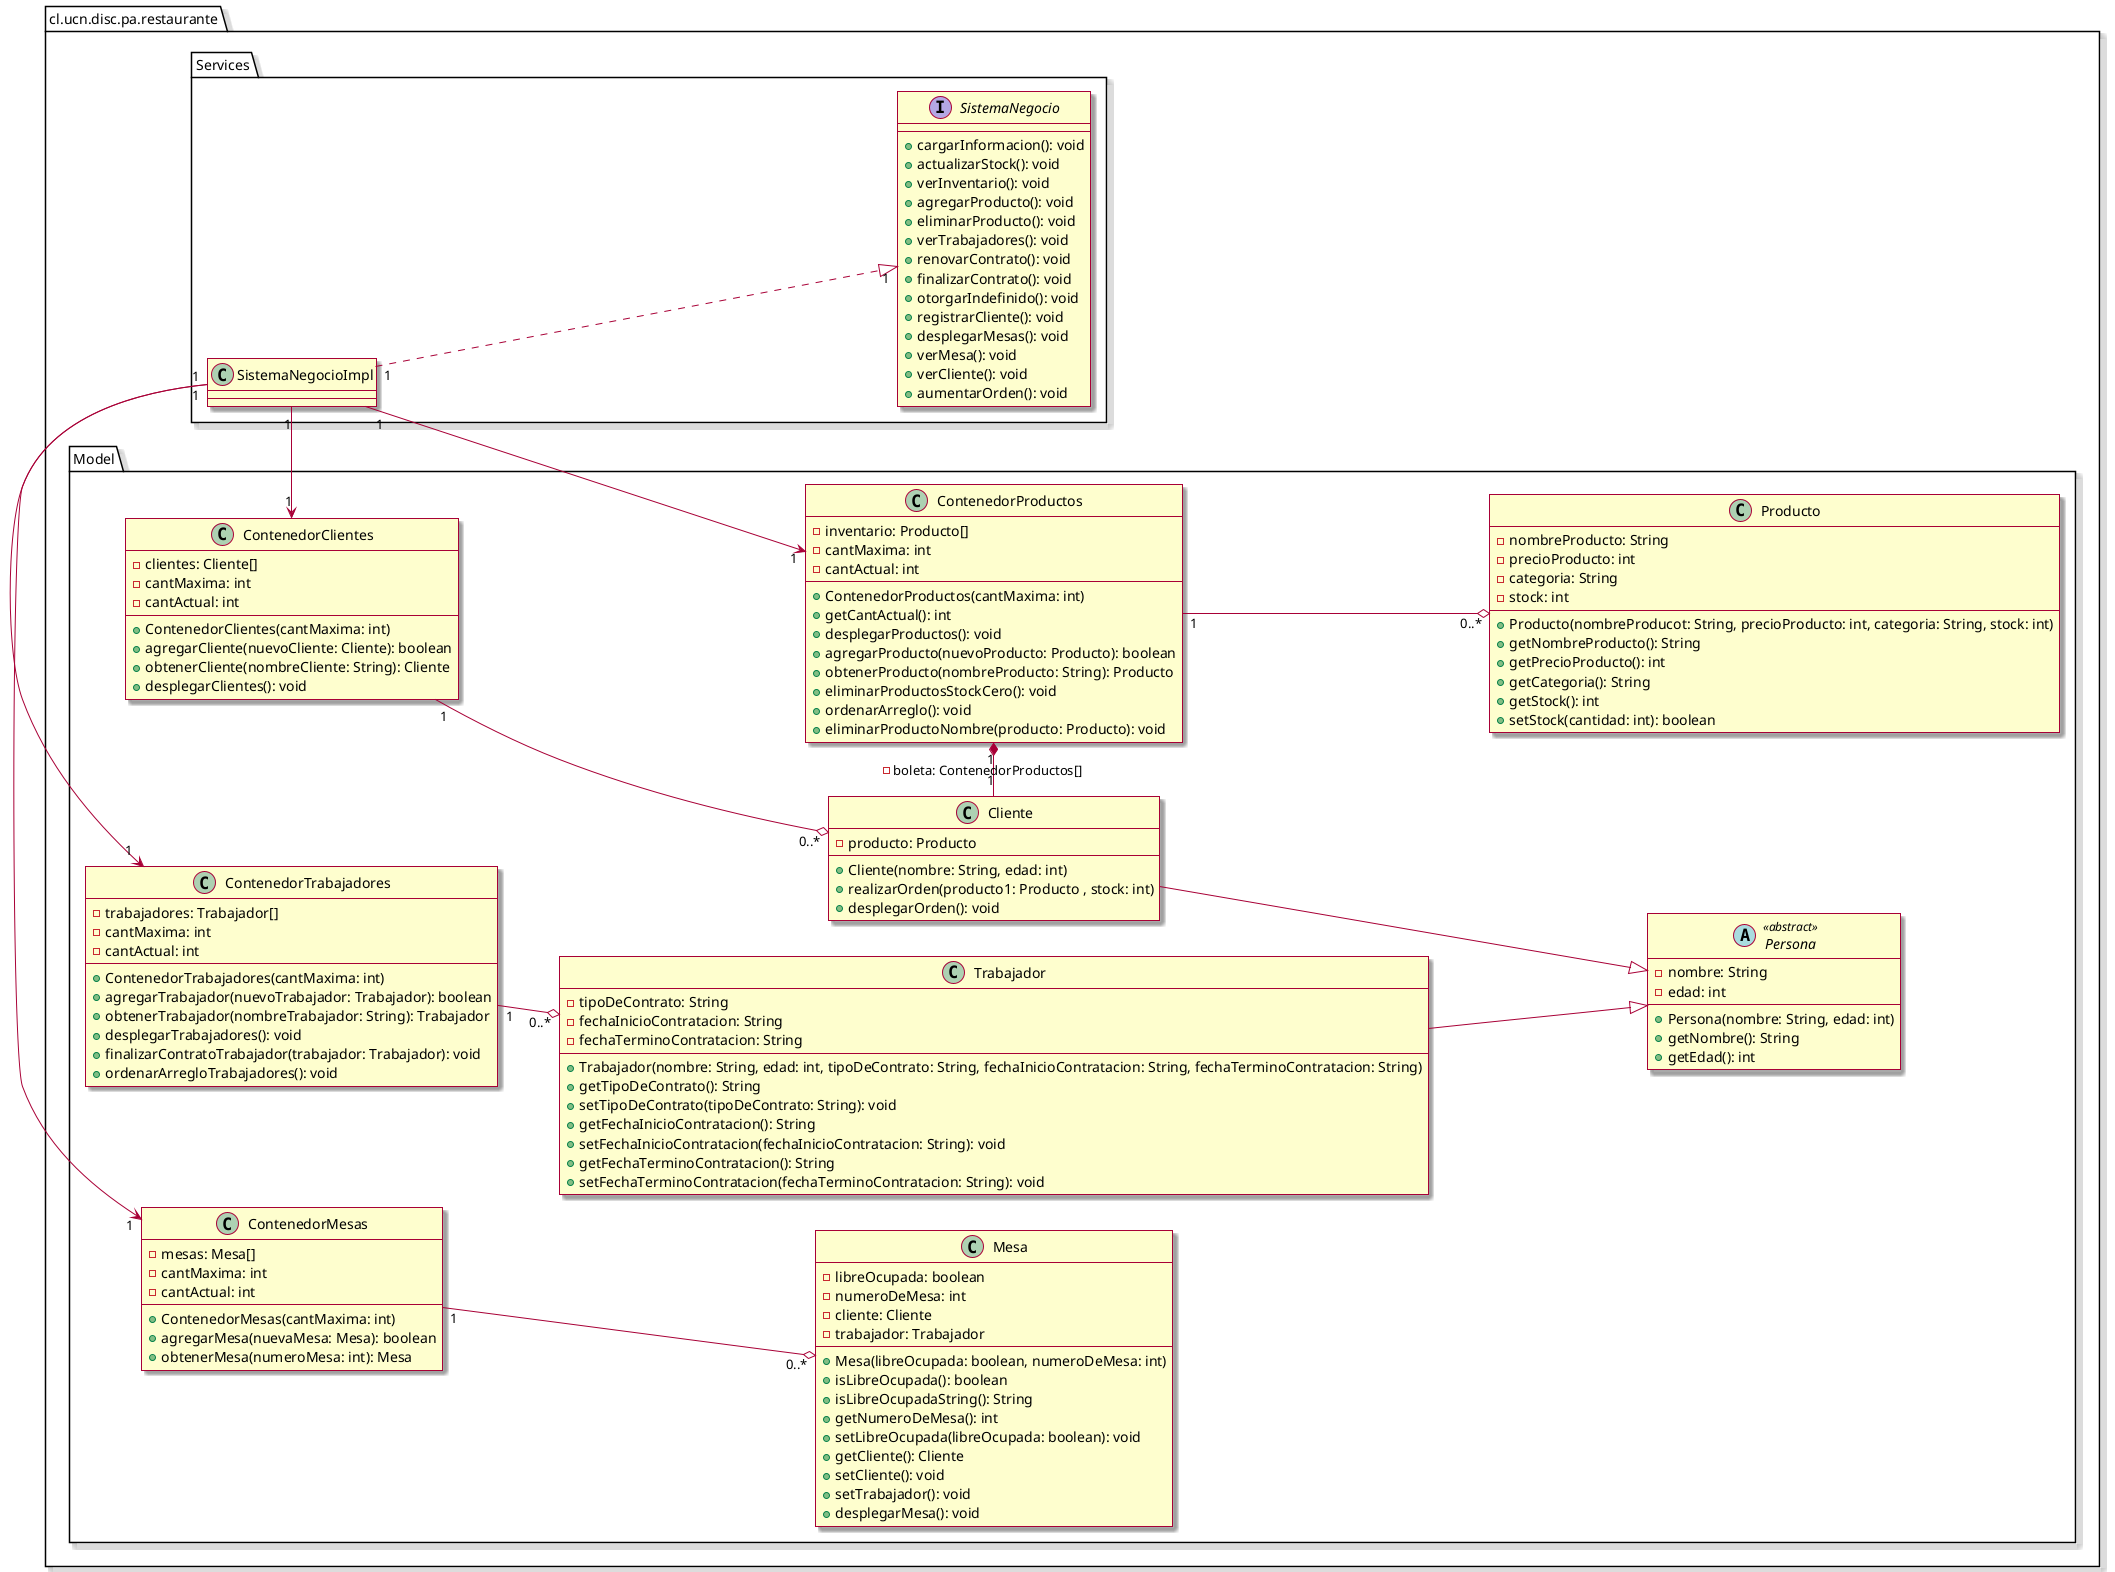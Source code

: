 @startuml
skin rose
set separator none
!pragma useIntermediatePackages false
left to right direction
package cl.ucn.disc.pa.restaurante{

    package Services{
        class SistemaNegocioImpl{

        }

        interface SistemaNegocio{
        +cargarInformacion(): void
        +actualizarStock(): void
        +verInventario(): void
        +agregarProducto(): void
        +eliminarProducto(): void
        +verTrabajadores(): void
        +renovarContrato(): void
        +finalizarContrato(): void
        +otorgarIndefinido(): void
        +registrarCliente(): void
        +desplegarMesas(): void
        +verMesa(): void
        +verCliente(): void
        +aumentarOrden(): void
        }
        SistemaNegocioImpl "1" ..|> "1" SistemaNegocio
    }

    package Model{
        abstract Persona <<abstract>>{
                -nombre: String
                -edad: int
                +Persona(nombre: String, edad: int)
                +getNombre(): String
                +getEdad(): int
            }

            class Cliente{
                -producto: Producto
                +Cliente(nombre: String, edad: int)
                +realizarOrden(producto1: Producto , stock: int)
                +desplegarOrden(): void
            }
            Cliente --|> Persona
            ContenedorProductos "1" *- "1" Cliente: -boleta: ContenedorProductos[]

            class Trabajador{
                -tipoDeContrato: String
                -fechaInicioContratacion: String
                -fechaTerminoContratacion: String
                +Trabajador(nombre: String, edad: int, tipoDeContrato: String, fechaInicioContratacion: String, fechaTerminoContratacion: String)
                +getTipoDeContrato(): String
                +setTipoDeContrato(tipoDeContrato: String): void
                +getFechaInicioContratacion(): String
                +setFechaInicioContratacion(fechaInicioContratacion: String): void
                +getFechaTerminoContratacion(): String
                +setFechaTerminoContratacion(fechaTerminoContratacion: String): void
            }
            Trabajador --|> Persona

            class ContenedorTrabajadores{
                -trabajadores: Trabajador[]
                -cantMaxima: int
                -cantActual: int
                +ContenedorTrabajadores(cantMaxima: int)
                +agregarTrabajador(nuevoTrabajador: Trabajador): boolean
                +obtenerTrabajador(nombreTrabajador: String): Trabajador
                +desplegarTrabajadores(): void
                +finalizarContratoTrabajador(trabajador: Trabajador): void
                +ordenarArregloTrabajadores(): void
            }
            ContenedorTrabajadores "1" --o "0..*" Trabajador
            SistemaNegocioImpl "1" -> "1" ContenedorTrabajadores

            class ContenedorClientes{
                -clientes: Cliente[]
                -cantMaxima: int
                -cantActual: int
                +ContenedorClientes(cantMaxima: int)
                +agregarCliente(nuevoCliente: Cliente): boolean
                +obtenerCliente(nombreCliente: String): Cliente
                +desplegarClientes(): void
            }
            ContenedorClientes "1" --o "0..*" Cliente
            SistemaNegocioImpl "1" -> "1" ContenedorClientes

            class Mesa{
                -libreOcupada: boolean
                -numeroDeMesa: int
                -cliente: Cliente
                -trabajador: Trabajador
                +Mesa(libreOcupada: boolean, numeroDeMesa: int)
                +isLibreOcupada(): boolean
                +isLibreOcupadaString(): String
                +getNumeroDeMesa(): int
                +setLibreOcupada(libreOcupada: boolean): void
                +getCliente(): Cliente
                +setCliente(): void
                +setTrabajador(): void
                +desplegarMesa(): void
            }

            class ContenedorMesas{
                -mesas: Mesa[]
                -cantMaxima: int
                -cantActual: int
                +ContenedorMesas(cantMaxima: int)
                + agregarMesa(nuevaMesa: Mesa): boolean
                + obtenerMesa(numeroMesa: int): Mesa
            }
            ContenedorMesas "1" --o "0..*" Mesa
            SistemaNegocioImpl "1" -> "1" ContenedorMesas

            class Producto{
                -nombreProducto: String
                -precioProducto: int
                -categoria: String
                -stock: int
                +Producto(nombreProducot: String, precioProducto: int, categoria: String, stock: int)
                +getNombreProducto(): String
                +getPrecioProducto(): int
                +getCategoria(): String
                +getStock(): int
                +setStock(cantidad: int): boolean
            }
            class ContenedorProductos{
                -inventario: Producto[]
                -cantMaxima: int
                -cantActual: int
                +ContenedorProductos(cantMaxima: int)
                +getCantActual(): int
                +desplegarProductos(): void
                +agregarProducto(nuevoProducto: Producto): boolean
                +obtenerProducto(nombreProducto: String): Producto
                +eliminarProductosStockCero(): void
                +ordenarArreglo(): void
                +eliminarProductoNombre(producto: Producto): void
            }
            ContenedorProductos "1" --o "0..*"Producto
            SistemaNegocioImpl "1" -> "1" ContenedorProductos
        }
    }
}

@enduml